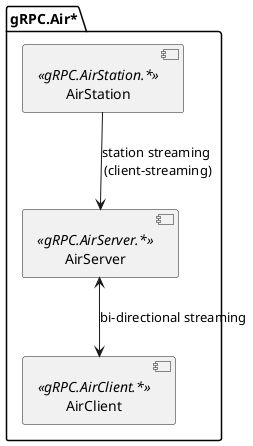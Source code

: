 @startuml

package gRPC.Air* {
[AirClient] <<gRPC.AirClient.*>> as client
[AirServer] <<gRPC.AirServer.*>> as server
[AirStation] <<gRPC.AirStation.*>> as station

station --> server : station streaming \n(client-streaming)
server <--> client  : bi-directional streaming

}

@enduml